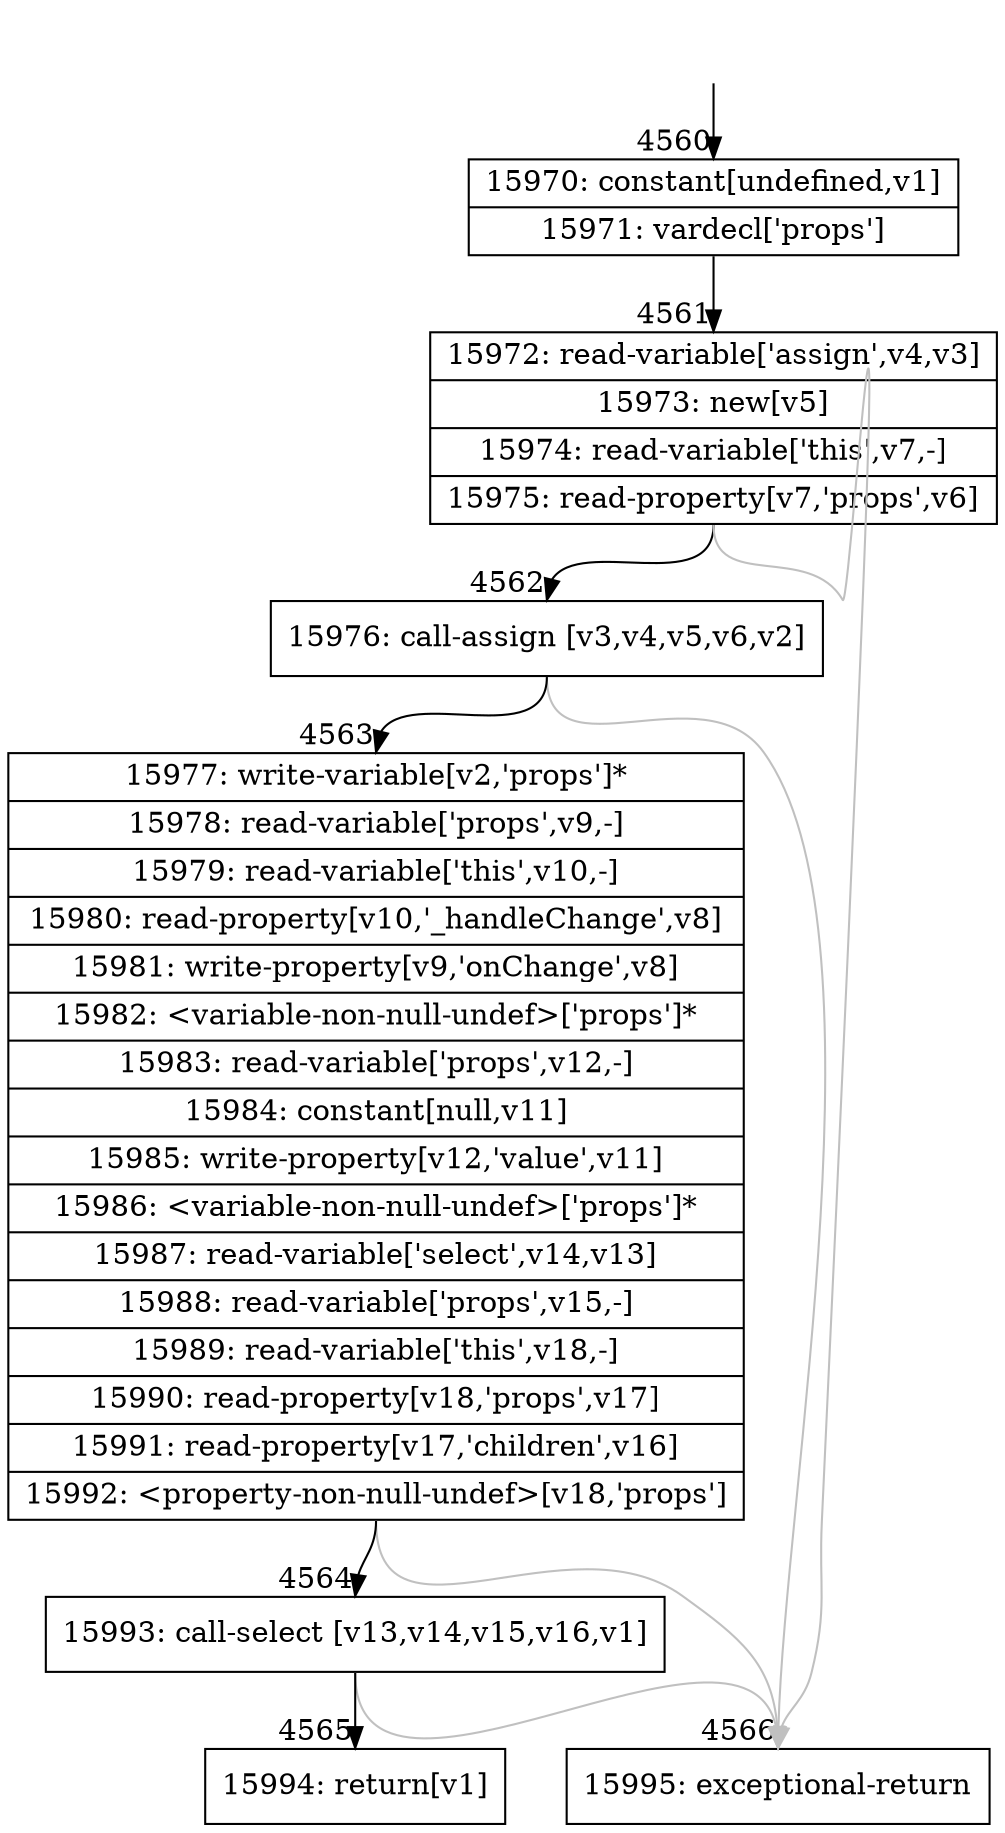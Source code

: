 digraph {
rankdir="TD"
BB_entry310[shape=none,label=""];
BB_entry310 -> BB4560 [tailport=s, headport=n, headlabel="    4560"]
BB4560 [shape=record label="{15970: constant[undefined,v1]|15971: vardecl['props']}" ] 
BB4560 -> BB4561 [tailport=s, headport=n, headlabel="      4561"]
BB4561 [shape=record label="{15972: read-variable['assign',v4,v3]|15973: new[v5]|15974: read-variable['this',v7,-]|15975: read-property[v7,'props',v6]}" ] 
BB4561 -> BB4562 [tailport=s, headport=n, headlabel="      4562"]
BB4561 -> BB4566 [tailport=s, headport=n, color=gray, headlabel="      4566"]
BB4562 [shape=record label="{15976: call-assign [v3,v4,v5,v6,v2]}" ] 
BB4562 -> BB4563 [tailport=s, headport=n, headlabel="      4563"]
BB4562 -> BB4566 [tailport=s, headport=n, color=gray]
BB4563 [shape=record label="{15977: write-variable[v2,'props']*|15978: read-variable['props',v9,-]|15979: read-variable['this',v10,-]|15980: read-property[v10,'_handleChange',v8]|15981: write-property[v9,'onChange',v8]|15982: \<variable-non-null-undef\>['props']*|15983: read-variable['props',v12,-]|15984: constant[null,v11]|15985: write-property[v12,'value',v11]|15986: \<variable-non-null-undef\>['props']*|15987: read-variable['select',v14,v13]|15988: read-variable['props',v15,-]|15989: read-variable['this',v18,-]|15990: read-property[v18,'props',v17]|15991: read-property[v17,'children',v16]|15992: \<property-non-null-undef\>[v18,'props']}" ] 
BB4563 -> BB4564 [tailport=s, headport=n, headlabel="      4564"]
BB4563 -> BB4566 [tailport=s, headport=n, color=gray]
BB4564 [shape=record label="{15993: call-select [v13,v14,v15,v16,v1]}" ] 
BB4564 -> BB4565 [tailport=s, headport=n, headlabel="      4565"]
BB4564 -> BB4566 [tailport=s, headport=n, color=gray]
BB4565 [shape=record label="{15994: return[v1]}" ] 
BB4566 [shape=record label="{15995: exceptional-return}" ] 
//#$~ 8581
}
